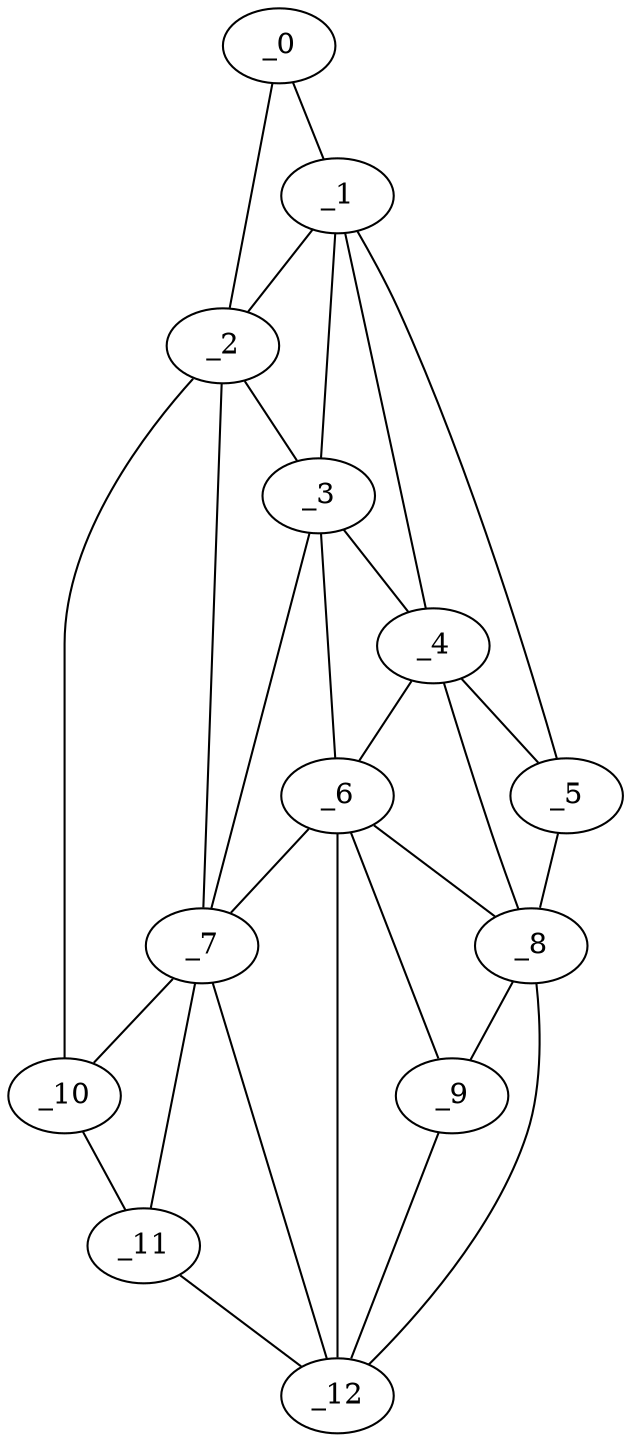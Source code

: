 graph "obj10__65.gxl" {
	_0	 [x=5,
		y=22];
	_1	 [x=5,
		y=27];
	_0 -- _1	 [valence=1];
	_2	 [x=63,
		y=12];
	_0 -- _2	 [valence=1];
	_1 -- _2	 [valence=1];
	_3	 [x=65,
		y=49];
	_1 -- _3	 [valence=2];
	_4	 [x=65,
		y=70];
	_1 -- _4	 [valence=1];
	_5	 [x=107,
		y=105];
	_1 -- _5	 [valence=1];
	_2 -- _3	 [valence=2];
	_7	 [x=109,
		y=44];
	_2 -- _7	 [valence=1];
	_10	 [x=123,
		y=25];
	_2 -- _10	 [valence=1];
	_3 -- _4	 [valence=2];
	_6	 [x=108,
		y=54];
	_3 -- _6	 [valence=2];
	_3 -- _7	 [valence=1];
	_4 -- _5	 [valence=2];
	_4 -- _6	 [valence=2];
	_8	 [x=112,
		y=92];
	_4 -- _8	 [valence=2];
	_5 -- _8	 [valence=1];
	_6 -- _7	 [valence=2];
	_6 -- _8	 [valence=2];
	_9	 [x=116,
		y=61];
	_6 -- _9	 [valence=2];
	_12	 [x=123,
		y=58];
	_6 -- _12	 [valence=2];
	_7 -- _10	 [valence=2];
	_11	 [x=123,
		y=30];
	_7 -- _11	 [valence=2];
	_7 -- _12	 [valence=2];
	_8 -- _9	 [valence=1];
	_8 -- _12	 [valence=1];
	_9 -- _12	 [valence=2];
	_10 -- _11	 [valence=1];
	_11 -- _12	 [valence=1];
}
